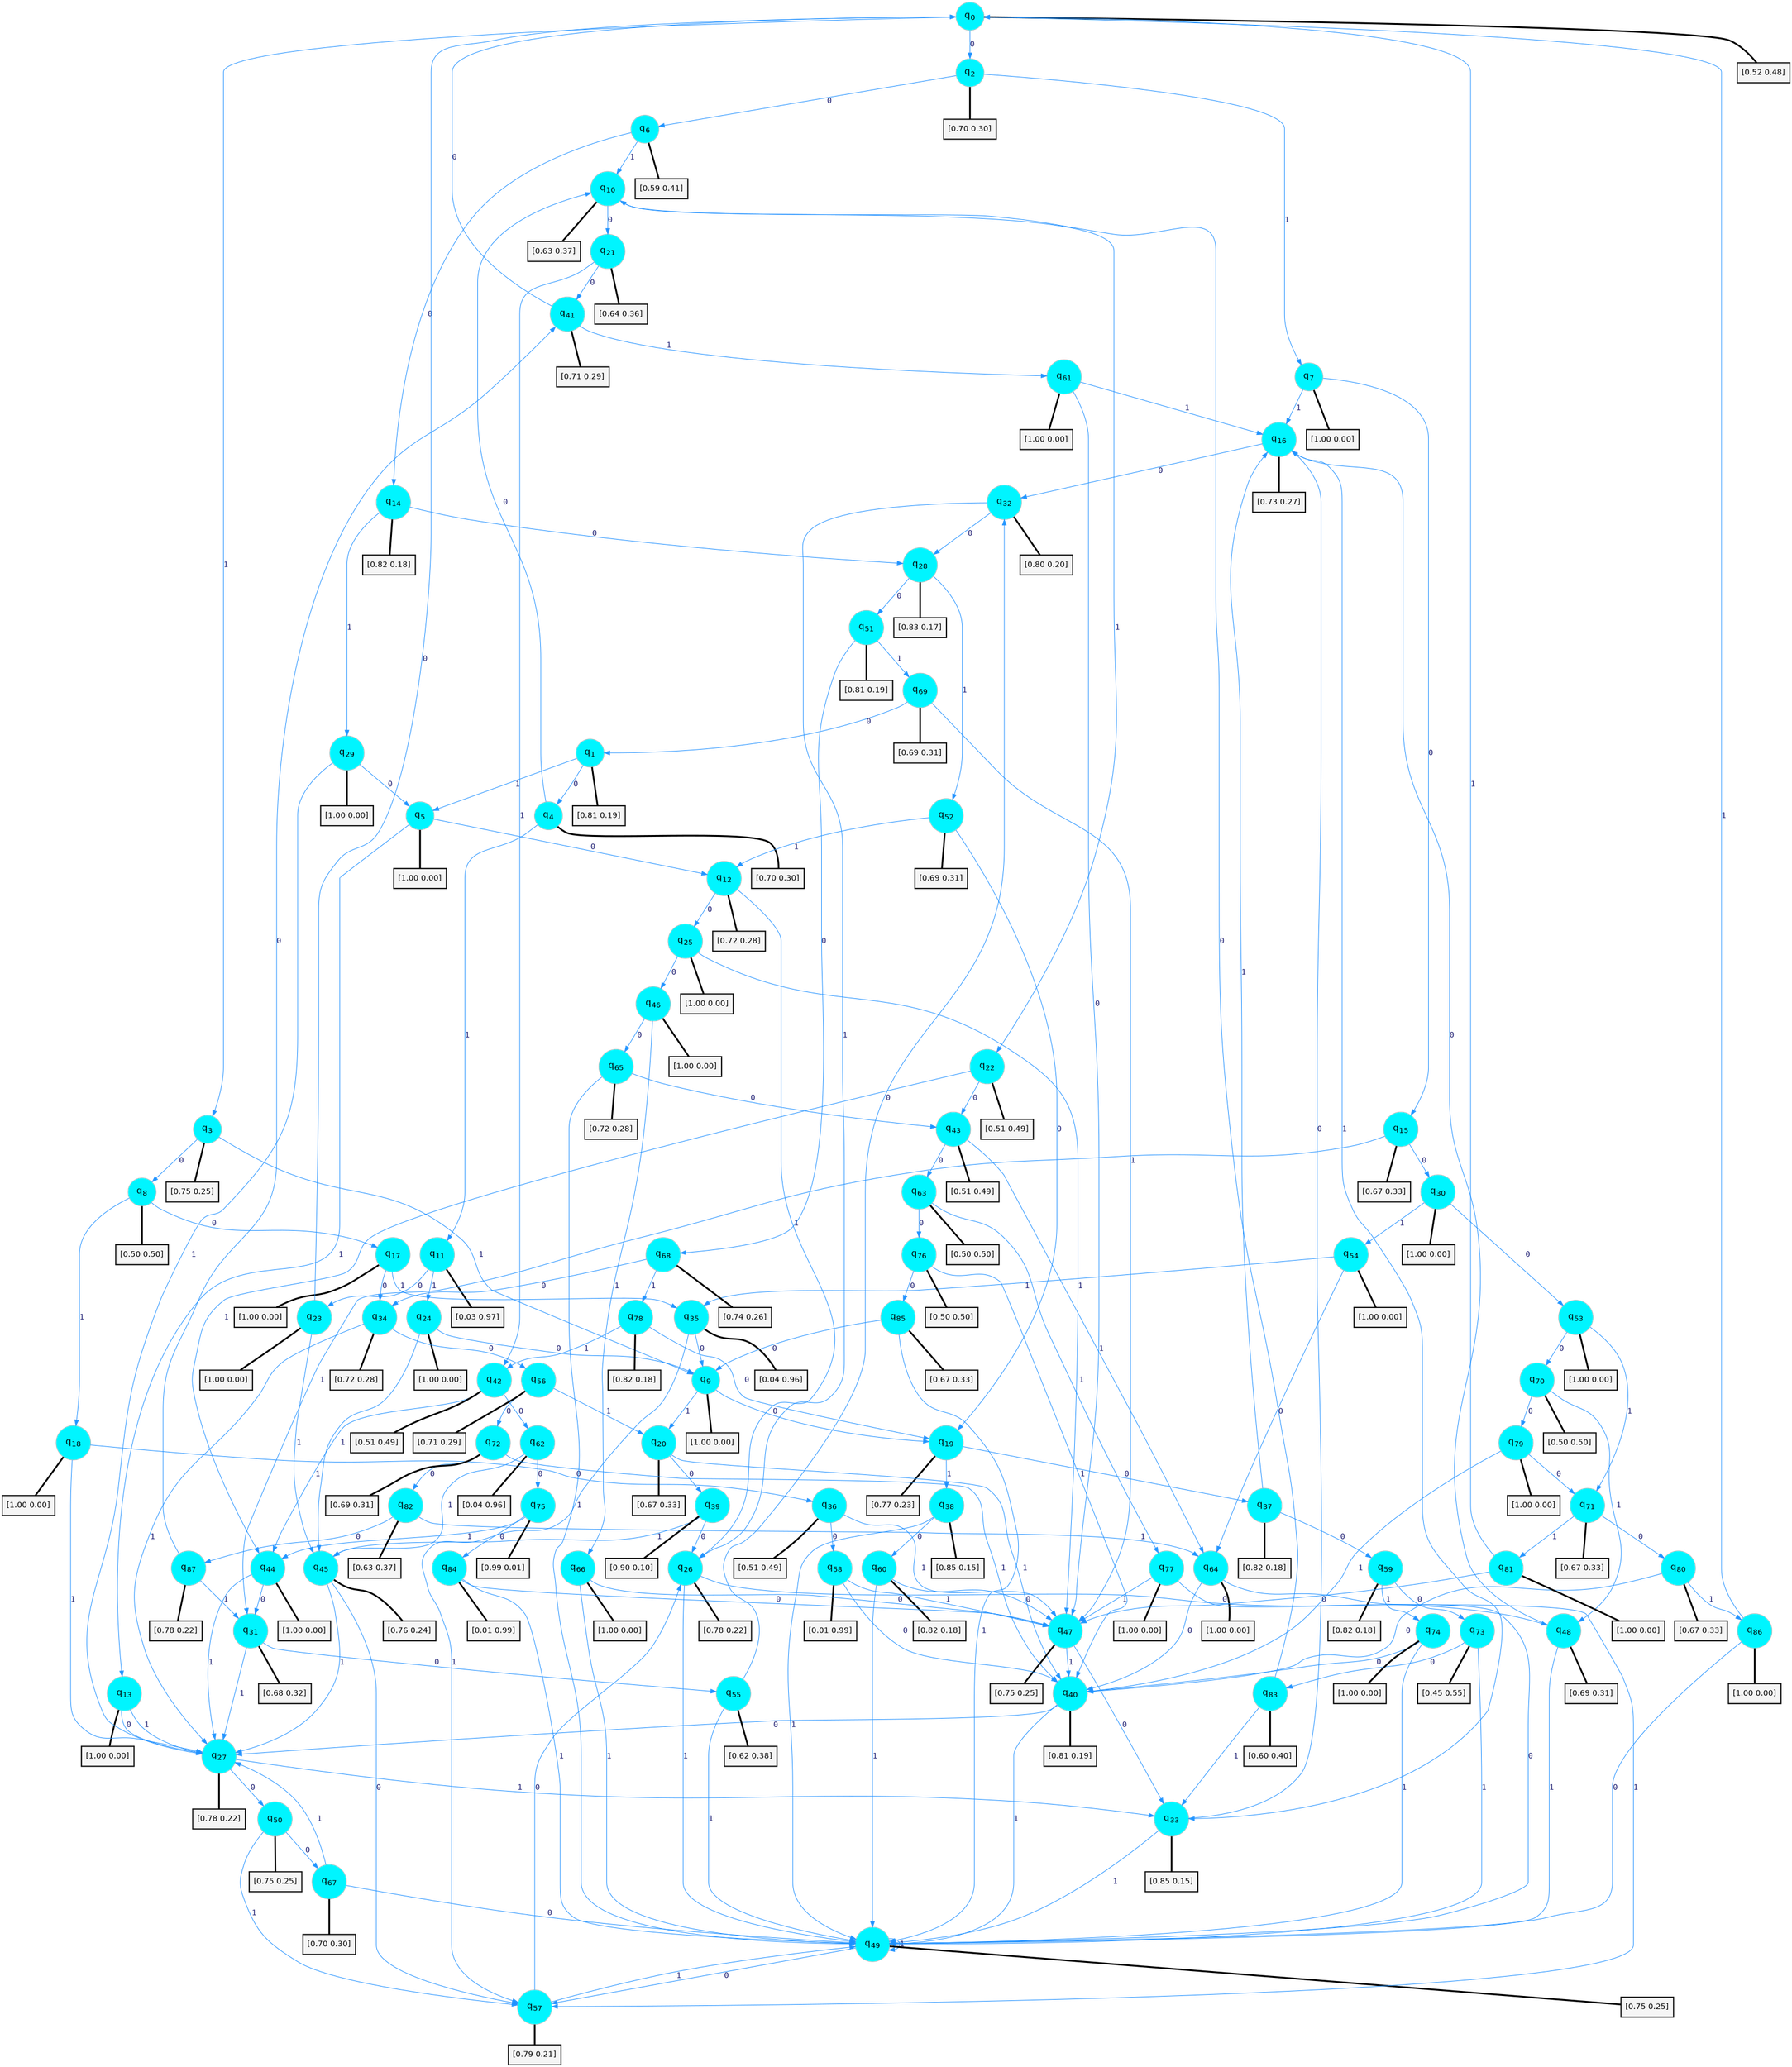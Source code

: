 digraph G {
graph [
bgcolor=transparent, dpi=300, rankdir=TD, size="40,25"];
node [
color=gray, fillcolor=turquoise1, fontcolor=black, fontname=Helvetica, fontsize=16, fontweight=bold, shape=circle, style=filled];
edge [
arrowsize=1, color=dodgerblue1, fontcolor=midnightblue, fontname=courier, fontweight=bold, penwidth=1, style=solid, weight=20];
0[label=<q<SUB>0</SUB>>];
1[label=<q<SUB>1</SUB>>];
2[label=<q<SUB>2</SUB>>];
3[label=<q<SUB>3</SUB>>];
4[label=<q<SUB>4</SUB>>];
5[label=<q<SUB>5</SUB>>];
6[label=<q<SUB>6</SUB>>];
7[label=<q<SUB>7</SUB>>];
8[label=<q<SUB>8</SUB>>];
9[label=<q<SUB>9</SUB>>];
10[label=<q<SUB>10</SUB>>];
11[label=<q<SUB>11</SUB>>];
12[label=<q<SUB>12</SUB>>];
13[label=<q<SUB>13</SUB>>];
14[label=<q<SUB>14</SUB>>];
15[label=<q<SUB>15</SUB>>];
16[label=<q<SUB>16</SUB>>];
17[label=<q<SUB>17</SUB>>];
18[label=<q<SUB>18</SUB>>];
19[label=<q<SUB>19</SUB>>];
20[label=<q<SUB>20</SUB>>];
21[label=<q<SUB>21</SUB>>];
22[label=<q<SUB>22</SUB>>];
23[label=<q<SUB>23</SUB>>];
24[label=<q<SUB>24</SUB>>];
25[label=<q<SUB>25</SUB>>];
26[label=<q<SUB>26</SUB>>];
27[label=<q<SUB>27</SUB>>];
28[label=<q<SUB>28</SUB>>];
29[label=<q<SUB>29</SUB>>];
30[label=<q<SUB>30</SUB>>];
31[label=<q<SUB>31</SUB>>];
32[label=<q<SUB>32</SUB>>];
33[label=<q<SUB>33</SUB>>];
34[label=<q<SUB>34</SUB>>];
35[label=<q<SUB>35</SUB>>];
36[label=<q<SUB>36</SUB>>];
37[label=<q<SUB>37</SUB>>];
38[label=<q<SUB>38</SUB>>];
39[label=<q<SUB>39</SUB>>];
40[label=<q<SUB>40</SUB>>];
41[label=<q<SUB>41</SUB>>];
42[label=<q<SUB>42</SUB>>];
43[label=<q<SUB>43</SUB>>];
44[label=<q<SUB>44</SUB>>];
45[label=<q<SUB>45</SUB>>];
46[label=<q<SUB>46</SUB>>];
47[label=<q<SUB>47</SUB>>];
48[label=<q<SUB>48</SUB>>];
49[label=<q<SUB>49</SUB>>];
50[label=<q<SUB>50</SUB>>];
51[label=<q<SUB>51</SUB>>];
52[label=<q<SUB>52</SUB>>];
53[label=<q<SUB>53</SUB>>];
54[label=<q<SUB>54</SUB>>];
55[label=<q<SUB>55</SUB>>];
56[label=<q<SUB>56</SUB>>];
57[label=<q<SUB>57</SUB>>];
58[label=<q<SUB>58</SUB>>];
59[label=<q<SUB>59</SUB>>];
60[label=<q<SUB>60</SUB>>];
61[label=<q<SUB>61</SUB>>];
62[label=<q<SUB>62</SUB>>];
63[label=<q<SUB>63</SUB>>];
64[label=<q<SUB>64</SUB>>];
65[label=<q<SUB>65</SUB>>];
66[label=<q<SUB>66</SUB>>];
67[label=<q<SUB>67</SUB>>];
68[label=<q<SUB>68</SUB>>];
69[label=<q<SUB>69</SUB>>];
70[label=<q<SUB>70</SUB>>];
71[label=<q<SUB>71</SUB>>];
72[label=<q<SUB>72</SUB>>];
73[label=<q<SUB>73</SUB>>];
74[label=<q<SUB>74</SUB>>];
75[label=<q<SUB>75</SUB>>];
76[label=<q<SUB>76</SUB>>];
77[label=<q<SUB>77</SUB>>];
78[label=<q<SUB>78</SUB>>];
79[label=<q<SUB>79</SUB>>];
80[label=<q<SUB>80</SUB>>];
81[label=<q<SUB>81</SUB>>];
82[label=<q<SUB>82</SUB>>];
83[label=<q<SUB>83</SUB>>];
84[label=<q<SUB>84</SUB>>];
85[label=<q<SUB>85</SUB>>];
86[label=<q<SUB>86</SUB>>];
87[label=<q<SUB>87</SUB>>];
88[label="[0.52 0.48]", shape=box,fontcolor=black, fontname=Helvetica, fontsize=14, penwidth=2, fillcolor=whitesmoke,color=black];
89[label="[0.81 0.19]", shape=box,fontcolor=black, fontname=Helvetica, fontsize=14, penwidth=2, fillcolor=whitesmoke,color=black];
90[label="[0.70 0.30]", shape=box,fontcolor=black, fontname=Helvetica, fontsize=14, penwidth=2, fillcolor=whitesmoke,color=black];
91[label="[0.75 0.25]", shape=box,fontcolor=black, fontname=Helvetica, fontsize=14, penwidth=2, fillcolor=whitesmoke,color=black];
92[label="[0.70 0.30]", shape=box,fontcolor=black, fontname=Helvetica, fontsize=14, penwidth=2, fillcolor=whitesmoke,color=black];
93[label="[1.00 0.00]", shape=box,fontcolor=black, fontname=Helvetica, fontsize=14, penwidth=2, fillcolor=whitesmoke,color=black];
94[label="[0.59 0.41]", shape=box,fontcolor=black, fontname=Helvetica, fontsize=14, penwidth=2, fillcolor=whitesmoke,color=black];
95[label="[1.00 0.00]", shape=box,fontcolor=black, fontname=Helvetica, fontsize=14, penwidth=2, fillcolor=whitesmoke,color=black];
96[label="[0.50 0.50]", shape=box,fontcolor=black, fontname=Helvetica, fontsize=14, penwidth=2, fillcolor=whitesmoke,color=black];
97[label="[1.00 0.00]", shape=box,fontcolor=black, fontname=Helvetica, fontsize=14, penwidth=2, fillcolor=whitesmoke,color=black];
98[label="[0.63 0.37]", shape=box,fontcolor=black, fontname=Helvetica, fontsize=14, penwidth=2, fillcolor=whitesmoke,color=black];
99[label="[0.03 0.97]", shape=box,fontcolor=black, fontname=Helvetica, fontsize=14, penwidth=2, fillcolor=whitesmoke,color=black];
100[label="[0.72 0.28]", shape=box,fontcolor=black, fontname=Helvetica, fontsize=14, penwidth=2, fillcolor=whitesmoke,color=black];
101[label="[1.00 0.00]", shape=box,fontcolor=black, fontname=Helvetica, fontsize=14, penwidth=2, fillcolor=whitesmoke,color=black];
102[label="[0.82 0.18]", shape=box,fontcolor=black, fontname=Helvetica, fontsize=14, penwidth=2, fillcolor=whitesmoke,color=black];
103[label="[0.67 0.33]", shape=box,fontcolor=black, fontname=Helvetica, fontsize=14, penwidth=2, fillcolor=whitesmoke,color=black];
104[label="[0.73 0.27]", shape=box,fontcolor=black, fontname=Helvetica, fontsize=14, penwidth=2, fillcolor=whitesmoke,color=black];
105[label="[1.00 0.00]", shape=box,fontcolor=black, fontname=Helvetica, fontsize=14, penwidth=2, fillcolor=whitesmoke,color=black];
106[label="[1.00 0.00]", shape=box,fontcolor=black, fontname=Helvetica, fontsize=14, penwidth=2, fillcolor=whitesmoke,color=black];
107[label="[0.77 0.23]", shape=box,fontcolor=black, fontname=Helvetica, fontsize=14, penwidth=2, fillcolor=whitesmoke,color=black];
108[label="[0.67 0.33]", shape=box,fontcolor=black, fontname=Helvetica, fontsize=14, penwidth=2, fillcolor=whitesmoke,color=black];
109[label="[0.64 0.36]", shape=box,fontcolor=black, fontname=Helvetica, fontsize=14, penwidth=2, fillcolor=whitesmoke,color=black];
110[label="[0.51 0.49]", shape=box,fontcolor=black, fontname=Helvetica, fontsize=14, penwidth=2, fillcolor=whitesmoke,color=black];
111[label="[1.00 0.00]", shape=box,fontcolor=black, fontname=Helvetica, fontsize=14, penwidth=2, fillcolor=whitesmoke,color=black];
112[label="[1.00 0.00]", shape=box,fontcolor=black, fontname=Helvetica, fontsize=14, penwidth=2, fillcolor=whitesmoke,color=black];
113[label="[1.00 0.00]", shape=box,fontcolor=black, fontname=Helvetica, fontsize=14, penwidth=2, fillcolor=whitesmoke,color=black];
114[label="[0.78 0.22]", shape=box,fontcolor=black, fontname=Helvetica, fontsize=14, penwidth=2, fillcolor=whitesmoke,color=black];
115[label="[0.78 0.22]", shape=box,fontcolor=black, fontname=Helvetica, fontsize=14, penwidth=2, fillcolor=whitesmoke,color=black];
116[label="[0.83 0.17]", shape=box,fontcolor=black, fontname=Helvetica, fontsize=14, penwidth=2, fillcolor=whitesmoke,color=black];
117[label="[1.00 0.00]", shape=box,fontcolor=black, fontname=Helvetica, fontsize=14, penwidth=2, fillcolor=whitesmoke,color=black];
118[label="[1.00 0.00]", shape=box,fontcolor=black, fontname=Helvetica, fontsize=14, penwidth=2, fillcolor=whitesmoke,color=black];
119[label="[0.68 0.32]", shape=box,fontcolor=black, fontname=Helvetica, fontsize=14, penwidth=2, fillcolor=whitesmoke,color=black];
120[label="[0.80 0.20]", shape=box,fontcolor=black, fontname=Helvetica, fontsize=14, penwidth=2, fillcolor=whitesmoke,color=black];
121[label="[0.85 0.15]", shape=box,fontcolor=black, fontname=Helvetica, fontsize=14, penwidth=2, fillcolor=whitesmoke,color=black];
122[label="[0.72 0.28]", shape=box,fontcolor=black, fontname=Helvetica, fontsize=14, penwidth=2, fillcolor=whitesmoke,color=black];
123[label="[0.04 0.96]", shape=box,fontcolor=black, fontname=Helvetica, fontsize=14, penwidth=2, fillcolor=whitesmoke,color=black];
124[label="[0.51 0.49]", shape=box,fontcolor=black, fontname=Helvetica, fontsize=14, penwidth=2, fillcolor=whitesmoke,color=black];
125[label="[0.82 0.18]", shape=box,fontcolor=black, fontname=Helvetica, fontsize=14, penwidth=2, fillcolor=whitesmoke,color=black];
126[label="[0.85 0.15]", shape=box,fontcolor=black, fontname=Helvetica, fontsize=14, penwidth=2, fillcolor=whitesmoke,color=black];
127[label="[0.90 0.10]", shape=box,fontcolor=black, fontname=Helvetica, fontsize=14, penwidth=2, fillcolor=whitesmoke,color=black];
128[label="[0.81 0.19]", shape=box,fontcolor=black, fontname=Helvetica, fontsize=14, penwidth=2, fillcolor=whitesmoke,color=black];
129[label="[0.71 0.29]", shape=box,fontcolor=black, fontname=Helvetica, fontsize=14, penwidth=2, fillcolor=whitesmoke,color=black];
130[label="[0.51 0.49]", shape=box,fontcolor=black, fontname=Helvetica, fontsize=14, penwidth=2, fillcolor=whitesmoke,color=black];
131[label="[0.51 0.49]", shape=box,fontcolor=black, fontname=Helvetica, fontsize=14, penwidth=2, fillcolor=whitesmoke,color=black];
132[label="[1.00 0.00]", shape=box,fontcolor=black, fontname=Helvetica, fontsize=14, penwidth=2, fillcolor=whitesmoke,color=black];
133[label="[0.76 0.24]", shape=box,fontcolor=black, fontname=Helvetica, fontsize=14, penwidth=2, fillcolor=whitesmoke,color=black];
134[label="[1.00 0.00]", shape=box,fontcolor=black, fontname=Helvetica, fontsize=14, penwidth=2, fillcolor=whitesmoke,color=black];
135[label="[0.75 0.25]", shape=box,fontcolor=black, fontname=Helvetica, fontsize=14, penwidth=2, fillcolor=whitesmoke,color=black];
136[label="[0.69 0.31]", shape=box,fontcolor=black, fontname=Helvetica, fontsize=14, penwidth=2, fillcolor=whitesmoke,color=black];
137[label="[0.75 0.25]", shape=box,fontcolor=black, fontname=Helvetica, fontsize=14, penwidth=2, fillcolor=whitesmoke,color=black];
138[label="[0.75 0.25]", shape=box,fontcolor=black, fontname=Helvetica, fontsize=14, penwidth=2, fillcolor=whitesmoke,color=black];
139[label="[0.81 0.19]", shape=box,fontcolor=black, fontname=Helvetica, fontsize=14, penwidth=2, fillcolor=whitesmoke,color=black];
140[label="[0.69 0.31]", shape=box,fontcolor=black, fontname=Helvetica, fontsize=14, penwidth=2, fillcolor=whitesmoke,color=black];
141[label="[1.00 0.00]", shape=box,fontcolor=black, fontname=Helvetica, fontsize=14, penwidth=2, fillcolor=whitesmoke,color=black];
142[label="[1.00 0.00]", shape=box,fontcolor=black, fontname=Helvetica, fontsize=14, penwidth=2, fillcolor=whitesmoke,color=black];
143[label="[0.62 0.38]", shape=box,fontcolor=black, fontname=Helvetica, fontsize=14, penwidth=2, fillcolor=whitesmoke,color=black];
144[label="[0.71 0.29]", shape=box,fontcolor=black, fontname=Helvetica, fontsize=14, penwidth=2, fillcolor=whitesmoke,color=black];
145[label="[0.79 0.21]", shape=box,fontcolor=black, fontname=Helvetica, fontsize=14, penwidth=2, fillcolor=whitesmoke,color=black];
146[label="[0.01 0.99]", shape=box,fontcolor=black, fontname=Helvetica, fontsize=14, penwidth=2, fillcolor=whitesmoke,color=black];
147[label="[0.82 0.18]", shape=box,fontcolor=black, fontname=Helvetica, fontsize=14, penwidth=2, fillcolor=whitesmoke,color=black];
148[label="[0.82 0.18]", shape=box,fontcolor=black, fontname=Helvetica, fontsize=14, penwidth=2, fillcolor=whitesmoke,color=black];
149[label="[1.00 0.00]", shape=box,fontcolor=black, fontname=Helvetica, fontsize=14, penwidth=2, fillcolor=whitesmoke,color=black];
150[label="[0.04 0.96]", shape=box,fontcolor=black, fontname=Helvetica, fontsize=14, penwidth=2, fillcolor=whitesmoke,color=black];
151[label="[0.50 0.50]", shape=box,fontcolor=black, fontname=Helvetica, fontsize=14, penwidth=2, fillcolor=whitesmoke,color=black];
152[label="[1.00 0.00]", shape=box,fontcolor=black, fontname=Helvetica, fontsize=14, penwidth=2, fillcolor=whitesmoke,color=black];
153[label="[0.72 0.28]", shape=box,fontcolor=black, fontname=Helvetica, fontsize=14, penwidth=2, fillcolor=whitesmoke,color=black];
154[label="[1.00 0.00]", shape=box,fontcolor=black, fontname=Helvetica, fontsize=14, penwidth=2, fillcolor=whitesmoke,color=black];
155[label="[0.70 0.30]", shape=box,fontcolor=black, fontname=Helvetica, fontsize=14, penwidth=2, fillcolor=whitesmoke,color=black];
156[label="[0.74 0.26]", shape=box,fontcolor=black, fontname=Helvetica, fontsize=14, penwidth=2, fillcolor=whitesmoke,color=black];
157[label="[0.69 0.31]", shape=box,fontcolor=black, fontname=Helvetica, fontsize=14, penwidth=2, fillcolor=whitesmoke,color=black];
158[label="[0.50 0.50]", shape=box,fontcolor=black, fontname=Helvetica, fontsize=14, penwidth=2, fillcolor=whitesmoke,color=black];
159[label="[0.67 0.33]", shape=box,fontcolor=black, fontname=Helvetica, fontsize=14, penwidth=2, fillcolor=whitesmoke,color=black];
160[label="[0.69 0.31]", shape=box,fontcolor=black, fontname=Helvetica, fontsize=14, penwidth=2, fillcolor=whitesmoke,color=black];
161[label="[0.45 0.55]", shape=box,fontcolor=black, fontname=Helvetica, fontsize=14, penwidth=2, fillcolor=whitesmoke,color=black];
162[label="[1.00 0.00]", shape=box,fontcolor=black, fontname=Helvetica, fontsize=14, penwidth=2, fillcolor=whitesmoke,color=black];
163[label="[0.99 0.01]", shape=box,fontcolor=black, fontname=Helvetica, fontsize=14, penwidth=2, fillcolor=whitesmoke,color=black];
164[label="[0.50 0.50]", shape=box,fontcolor=black, fontname=Helvetica, fontsize=14, penwidth=2, fillcolor=whitesmoke,color=black];
165[label="[1.00 0.00]", shape=box,fontcolor=black, fontname=Helvetica, fontsize=14, penwidth=2, fillcolor=whitesmoke,color=black];
166[label="[0.82 0.18]", shape=box,fontcolor=black, fontname=Helvetica, fontsize=14, penwidth=2, fillcolor=whitesmoke,color=black];
167[label="[1.00 0.00]", shape=box,fontcolor=black, fontname=Helvetica, fontsize=14, penwidth=2, fillcolor=whitesmoke,color=black];
168[label="[0.67 0.33]", shape=box,fontcolor=black, fontname=Helvetica, fontsize=14, penwidth=2, fillcolor=whitesmoke,color=black];
169[label="[1.00 0.00]", shape=box,fontcolor=black, fontname=Helvetica, fontsize=14, penwidth=2, fillcolor=whitesmoke,color=black];
170[label="[0.63 0.37]", shape=box,fontcolor=black, fontname=Helvetica, fontsize=14, penwidth=2, fillcolor=whitesmoke,color=black];
171[label="[0.60 0.40]", shape=box,fontcolor=black, fontname=Helvetica, fontsize=14, penwidth=2, fillcolor=whitesmoke,color=black];
172[label="[0.01 0.99]", shape=box,fontcolor=black, fontname=Helvetica, fontsize=14, penwidth=2, fillcolor=whitesmoke,color=black];
173[label="[0.67 0.33]", shape=box,fontcolor=black, fontname=Helvetica, fontsize=14, penwidth=2, fillcolor=whitesmoke,color=black];
174[label="[1.00 0.00]", shape=box,fontcolor=black, fontname=Helvetica, fontsize=14, penwidth=2, fillcolor=whitesmoke,color=black];
175[label="[0.78 0.22]", shape=box,fontcolor=black, fontname=Helvetica, fontsize=14, penwidth=2, fillcolor=whitesmoke,color=black];
0->2 [label=0];
0->3 [label=1];
0->88 [arrowhead=none, penwidth=3,color=black];
1->4 [label=0];
1->5 [label=1];
1->89 [arrowhead=none, penwidth=3,color=black];
2->6 [label=0];
2->7 [label=1];
2->90 [arrowhead=none, penwidth=3,color=black];
3->8 [label=0];
3->9 [label=1];
3->91 [arrowhead=none, penwidth=3,color=black];
4->10 [label=0];
4->11 [label=1];
4->92 [arrowhead=none, penwidth=3,color=black];
5->12 [label=0];
5->13 [label=1];
5->93 [arrowhead=none, penwidth=3,color=black];
6->14 [label=0];
6->10 [label=1];
6->94 [arrowhead=none, penwidth=3,color=black];
7->15 [label=0];
7->16 [label=1];
7->95 [arrowhead=none, penwidth=3,color=black];
8->17 [label=0];
8->18 [label=1];
8->96 [arrowhead=none, penwidth=3,color=black];
9->19 [label=0];
9->20 [label=1];
9->97 [arrowhead=none, penwidth=3,color=black];
10->21 [label=0];
10->22 [label=1];
10->98 [arrowhead=none, penwidth=3,color=black];
11->23 [label=0];
11->24 [label=1];
11->99 [arrowhead=none, penwidth=3,color=black];
12->25 [label=0];
12->26 [label=1];
12->100 [arrowhead=none, penwidth=3,color=black];
13->27 [label=0];
13->27 [label=1];
13->101 [arrowhead=none, penwidth=3,color=black];
14->28 [label=0];
14->29 [label=1];
14->102 [arrowhead=none, penwidth=3,color=black];
15->30 [label=0];
15->31 [label=1];
15->103 [arrowhead=none, penwidth=3,color=black];
16->32 [label=0];
16->33 [label=1];
16->104 [arrowhead=none, penwidth=3,color=black];
17->34 [label=0];
17->35 [label=1];
17->105 [arrowhead=none, penwidth=3,color=black];
18->36 [label=0];
18->27 [label=1];
18->106 [arrowhead=none, penwidth=3,color=black];
19->37 [label=0];
19->38 [label=1];
19->107 [arrowhead=none, penwidth=3,color=black];
20->39 [label=0];
20->40 [label=1];
20->108 [arrowhead=none, penwidth=3,color=black];
21->41 [label=0];
21->42 [label=1];
21->109 [arrowhead=none, penwidth=3,color=black];
22->43 [label=0];
22->44 [label=1];
22->110 [arrowhead=none, penwidth=3,color=black];
23->0 [label=0];
23->45 [label=1];
23->111 [arrowhead=none, penwidth=3,color=black];
24->9 [label=0];
24->45 [label=1];
24->112 [arrowhead=none, penwidth=3,color=black];
25->46 [label=0];
25->47 [label=1];
25->113 [arrowhead=none, penwidth=3,color=black];
26->48 [label=0];
26->49 [label=1];
26->114 [arrowhead=none, penwidth=3,color=black];
27->50 [label=0];
27->33 [label=1];
27->115 [arrowhead=none, penwidth=3,color=black];
28->51 [label=0];
28->52 [label=1];
28->116 [arrowhead=none, penwidth=3,color=black];
29->5 [label=0];
29->27 [label=1];
29->117 [arrowhead=none, penwidth=3,color=black];
30->53 [label=0];
30->54 [label=1];
30->118 [arrowhead=none, penwidth=3,color=black];
31->55 [label=0];
31->27 [label=1];
31->119 [arrowhead=none, penwidth=3,color=black];
32->28 [label=0];
32->26 [label=1];
32->120 [arrowhead=none, penwidth=3,color=black];
33->16 [label=0];
33->49 [label=1];
33->121 [arrowhead=none, penwidth=3,color=black];
34->56 [label=0];
34->27 [label=1];
34->122 [arrowhead=none, penwidth=3,color=black];
35->9 [label=0];
35->57 [label=1];
35->123 [arrowhead=none, penwidth=3,color=black];
36->58 [label=0];
36->47 [label=1];
36->124 [arrowhead=none, penwidth=3,color=black];
37->59 [label=0];
37->16 [label=1];
37->125 [arrowhead=none, penwidth=3,color=black];
38->60 [label=0];
38->49 [label=1];
38->126 [arrowhead=none, penwidth=3,color=black];
39->26 [label=0];
39->45 [label=1];
39->127 [arrowhead=none, penwidth=3,color=black];
40->27 [label=0];
40->49 [label=1];
40->128 [arrowhead=none, penwidth=3,color=black];
41->0 [label=0];
41->61 [label=1];
41->129 [arrowhead=none, penwidth=3,color=black];
42->62 [label=0];
42->44 [label=1];
42->130 [arrowhead=none, penwidth=3,color=black];
43->63 [label=0];
43->64 [label=1];
43->131 [arrowhead=none, penwidth=3,color=black];
44->31 [label=0];
44->27 [label=1];
44->132 [arrowhead=none, penwidth=3,color=black];
45->57 [label=0];
45->27 [label=1];
45->133 [arrowhead=none, penwidth=3,color=black];
46->65 [label=0];
46->66 [label=1];
46->134 [arrowhead=none, penwidth=3,color=black];
47->33 [label=0];
47->40 [label=1];
47->135 [arrowhead=none, penwidth=3,color=black];
48->16 [label=0];
48->49 [label=1];
48->136 [arrowhead=none, penwidth=3,color=black];
49->57 [label=0];
49->49 [label=1];
49->137 [arrowhead=none, penwidth=3,color=black];
50->67 [label=0];
50->57 [label=1];
50->138 [arrowhead=none, penwidth=3,color=black];
51->68 [label=0];
51->69 [label=1];
51->139 [arrowhead=none, penwidth=3,color=black];
52->19 [label=0];
52->12 [label=1];
52->140 [arrowhead=none, penwidth=3,color=black];
53->70 [label=0];
53->71 [label=1];
53->141 [arrowhead=none, penwidth=3,color=black];
54->64 [label=0];
54->35 [label=1];
54->142 [arrowhead=none, penwidth=3,color=black];
55->32 [label=0];
55->49 [label=1];
55->143 [arrowhead=none, penwidth=3,color=black];
56->72 [label=0];
56->20 [label=1];
56->144 [arrowhead=none, penwidth=3,color=black];
57->26 [label=0];
57->49 [label=1];
57->145 [arrowhead=none, penwidth=3,color=black];
58->40 [label=0];
58->47 [label=1];
58->146 [arrowhead=none, penwidth=3,color=black];
59->73 [label=0];
59->74 [label=1];
59->147 [arrowhead=none, penwidth=3,color=black];
60->47 [label=0];
60->49 [label=1];
60->148 [arrowhead=none, penwidth=3,color=black];
61->47 [label=0];
61->16 [label=1];
61->149 [arrowhead=none, penwidth=3,color=black];
62->75 [label=0];
62->45 [label=1];
62->150 [arrowhead=none, penwidth=3,color=black];
63->76 [label=0];
63->77 [label=1];
63->151 [arrowhead=none, penwidth=3,color=black];
64->40 [label=0];
64->57 [label=1];
64->152 [arrowhead=none, penwidth=3,color=black];
65->43 [label=0];
65->49 [label=1];
65->153 [arrowhead=none, penwidth=3,color=black];
66->47 [label=0];
66->49 [label=1];
66->154 [arrowhead=none, penwidth=3,color=black];
67->49 [label=0];
67->27 [label=1];
67->155 [arrowhead=none, penwidth=3,color=black];
68->34 [label=0];
68->78 [label=1];
68->156 [arrowhead=none, penwidth=3,color=black];
69->1 [label=0];
69->47 [label=1];
69->157 [arrowhead=none, penwidth=3,color=black];
70->79 [label=0];
70->48 [label=1];
70->158 [arrowhead=none, penwidth=3,color=black];
71->80 [label=0];
71->81 [label=1];
71->159 [arrowhead=none, penwidth=3,color=black];
72->82 [label=0];
72->40 [label=1];
72->160 [arrowhead=none, penwidth=3,color=black];
73->83 [label=0];
73->49 [label=1];
73->161 [arrowhead=none, penwidth=3,color=black];
74->40 [label=0];
74->49 [label=1];
74->162 [arrowhead=none, penwidth=3,color=black];
75->84 [label=0];
75->44 [label=1];
75->163 [arrowhead=none, penwidth=3,color=black];
76->85 [label=0];
76->40 [label=1];
76->164 [arrowhead=none, penwidth=3,color=black];
77->49 [label=0];
77->47 [label=1];
77->165 [arrowhead=none, penwidth=3,color=black];
78->19 [label=0];
78->42 [label=1];
78->166 [arrowhead=none, penwidth=3,color=black];
79->71 [label=0];
79->40 [label=1];
79->167 [arrowhead=none, penwidth=3,color=black];
80->40 [label=0];
80->86 [label=1];
80->168 [arrowhead=none, penwidth=3,color=black];
81->47 [label=0];
81->0 [label=1];
81->169 [arrowhead=none, penwidth=3,color=black];
82->87 [label=0];
82->64 [label=1];
82->170 [arrowhead=none, penwidth=3,color=black];
83->10 [label=0];
83->33 [label=1];
83->171 [arrowhead=none, penwidth=3,color=black];
84->47 [label=0];
84->49 [label=1];
84->172 [arrowhead=none, penwidth=3,color=black];
85->9 [label=0];
85->49 [label=1];
85->173 [arrowhead=none, penwidth=3,color=black];
86->49 [label=0];
86->0 [label=1];
86->174 [arrowhead=none, penwidth=3,color=black];
87->41 [label=0];
87->31 [label=1];
87->175 [arrowhead=none, penwidth=3,color=black];
}
